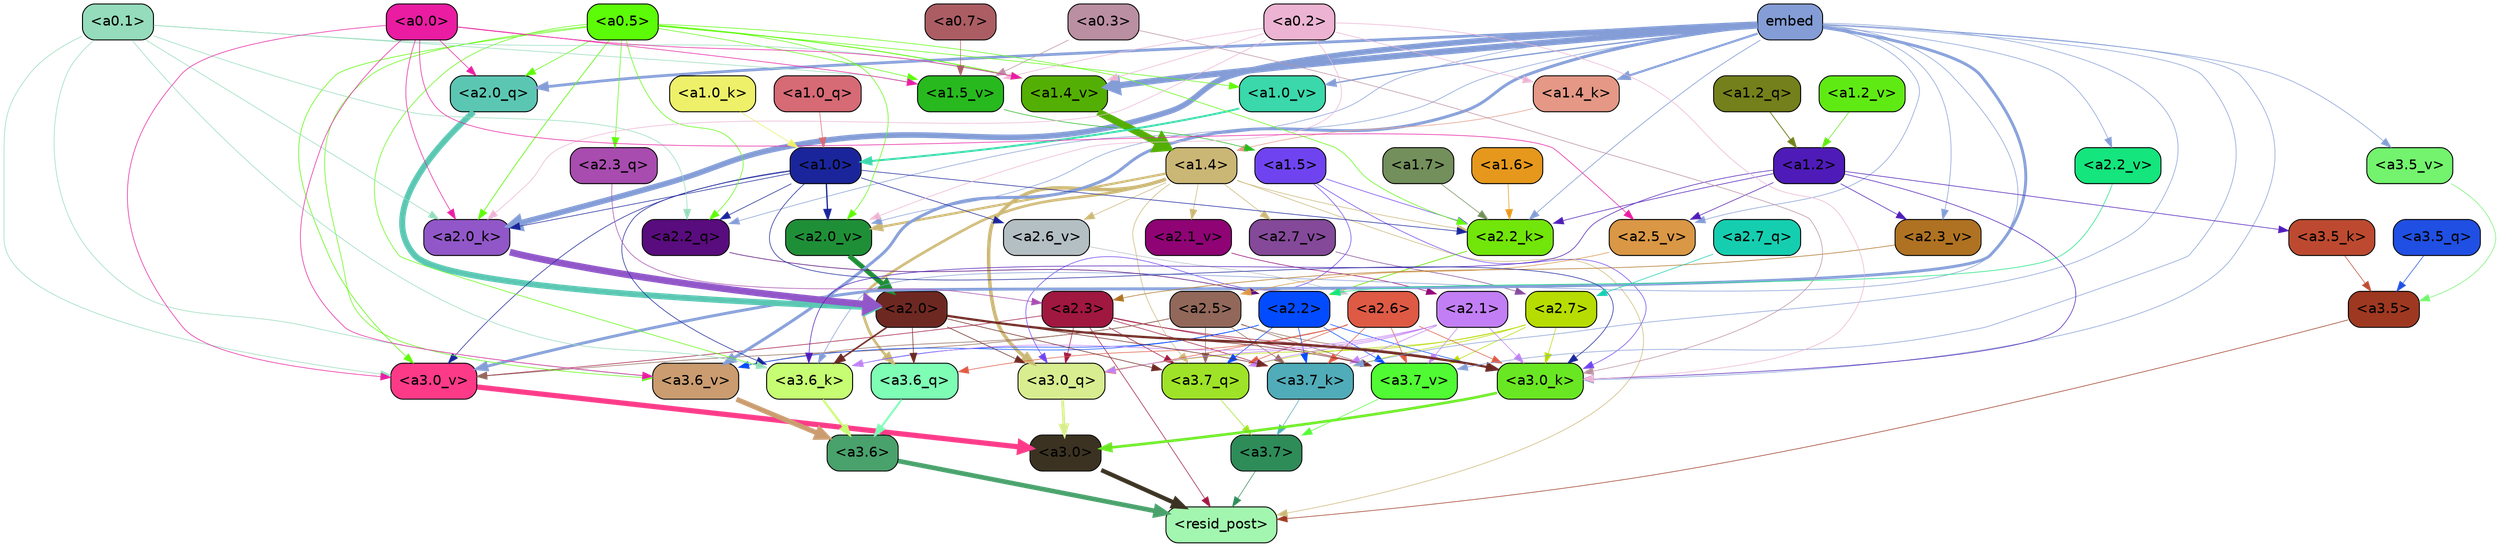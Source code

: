 strict digraph "" {
	graph [bgcolor=transparent,
		layout=dot,
		overlap=false,
		splines=true
	];
	"<a3.7>"	[color=black,
		fillcolor="#2e8c59",
		fontname=Helvetica,
		shape=box,
		style="filled, rounded"];
	"<resid_post>"	[color=black,
		fillcolor="#a3f6af",
		fontname=Helvetica,
		shape=box,
		style="filled, rounded"];
	"<a3.7>" -> "<resid_post>"	[color="#2e8c59",
		penwidth=0.6];
	"<a3.6>"	[color=black,
		fillcolor="#49a16b",
		fontname=Helvetica,
		shape=box,
		style="filled, rounded"];
	"<a3.6>" -> "<resid_post>"	[color="#49a16b",
		penwidth=4.6696330308914185];
	"<a3.5>"	[color=black,
		fillcolor="#9e3820",
		fontname=Helvetica,
		shape=box,
		style="filled, rounded"];
	"<a3.5>" -> "<resid_post>"	[color="#9e3820",
		penwidth=0.6];
	"<a3.0>"	[color=black,
		fillcolor="#3b3222",
		fontname=Helvetica,
		shape=box,
		style="filled, rounded"];
	"<a3.0>" -> "<resid_post>"	[color="#3b3222",
		penwidth=4.282557368278503];
	"<a2.3>"	[color=black,
		fillcolor="#a01740",
		fontname=Helvetica,
		shape=box,
		style="filled, rounded"];
	"<a2.3>" -> "<resid_post>"	[color="#a01740",
		penwidth=0.6];
	"<a3.7_q>"	[color=black,
		fillcolor="#9fe328",
		fontname=Helvetica,
		shape=box,
		style="filled, rounded"];
	"<a2.3>" -> "<a3.7_q>"	[color="#a01740",
		penwidth=0.6];
	"<a3.0_q>"	[color=black,
		fillcolor="#d8ed90",
		fontname=Helvetica,
		shape=box,
		style="filled, rounded"];
	"<a2.3>" -> "<a3.0_q>"	[color="#a01740",
		penwidth=0.6];
	"<a3.7_k>"	[color=black,
		fillcolor="#50acb8",
		fontname=Helvetica,
		shape=box,
		style="filled, rounded"];
	"<a2.3>" -> "<a3.7_k>"	[color="#a01740",
		penwidth=0.6];
	"<a3.0_k>"	[color=black,
		fillcolor="#6ae723",
		fontname=Helvetica,
		shape=box,
		style="filled, rounded"];
	"<a2.3>" -> "<a3.0_k>"	[color="#a01740",
		penwidth=0.6];
	"<a3.7_v>"	[color=black,
		fillcolor="#51fb34",
		fontname=Helvetica,
		shape=box,
		style="filled, rounded"];
	"<a2.3>" -> "<a3.7_v>"	[color="#a01740",
		penwidth=0.6];
	"<a3.0_v>"	[color=black,
		fillcolor="#fd3a88",
		fontname=Helvetica,
		shape=box,
		style="filled, rounded"];
	"<a2.3>" -> "<a3.0_v>"	[color="#a01740",
		penwidth=0.6];
	"<a1.4>"	[color=black,
		fillcolor="#cbb775",
		fontname=Helvetica,
		shape=box,
		style="filled, rounded"];
	"<a1.4>" -> "<resid_post>"	[color="#cbb775",
		penwidth=0.6];
	"<a1.4>" -> "<a3.7_q>"	[color="#cbb775",
		penwidth=0.6];
	"<a3.6_q>"	[color=black,
		fillcolor="#7efdb5",
		fontname=Helvetica,
		shape=box,
		style="filled, rounded"];
	"<a1.4>" -> "<a3.6_q>"	[color="#cbb775",
		penwidth=2.6073555648326874];
	"<a1.4>" -> "<a3.0_q>"	[color="#cbb775",
		penwidth=3.4971605762839317];
	"<a2.2_k>"	[color=black,
		fillcolor="#72e50a",
		fontname=Helvetica,
		shape=box,
		style="filled, rounded"];
	"<a1.4>" -> "<a2.2_k>"	[color="#cbb775",
		penwidth=0.6];
	"<a2.7_v>"	[color=black,
		fillcolor="#844999",
		fontname=Helvetica,
		shape=box,
		style="filled, rounded"];
	"<a1.4>" -> "<a2.7_v>"	[color="#cbb775",
		penwidth=0.6];
	"<a2.6_v>"	[color=black,
		fillcolor="#b4bfc4",
		fontname=Helvetica,
		shape=box,
		style="filled, rounded"];
	"<a1.4>" -> "<a2.6_v>"	[color="#cbb775",
		penwidth=0.6];
	"<a2.1_v>"	[color=black,
		fillcolor="#8f0375",
		fontname=Helvetica,
		shape=box,
		style="filled, rounded"];
	"<a1.4>" -> "<a2.1_v>"	[color="#cbb775",
		penwidth=0.6];
	"<a2.0_v>"	[color=black,
		fillcolor="#1f8f37",
		fontname=Helvetica,
		shape=box,
		style="filled, rounded"];
	"<a1.4>" -> "<a2.0_v>"	[color="#cbb775",
		penwidth=2.268670678138733];
	"<a3.7_q>" -> "<a3.7>"	[color="#9fe328",
		penwidth=0.6];
	"<a3.6_q>" -> "<a3.6>"	[color="#7efdb5",
		penwidth=2.03758105635643];
	"<a3.5_q>"	[color=black,
		fillcolor="#204fe3",
		fontname=Helvetica,
		shape=box,
		style="filled, rounded"];
	"<a3.5_q>" -> "<a3.5>"	[color="#204fe3",
		penwidth=0.6];
	"<a3.0_q>" -> "<a3.0>"	[color="#d8ed90",
		penwidth=2.8638100624084473];
	"<a3.7_k>" -> "<a3.7>"	[color="#50acb8",
		penwidth=0.6];
	"<a3.6_k>"	[color=black,
		fillcolor="#c6fd73",
		fontname=Helvetica,
		shape=box,
		style="filled, rounded"];
	"<a3.6_k>" -> "<a3.6>"	[color="#c6fd73",
		penwidth=2.174198240041733];
	"<a3.5_k>"	[color=black,
		fillcolor="#bd4a30",
		fontname=Helvetica,
		shape=box,
		style="filled, rounded"];
	"<a3.5_k>" -> "<a3.5>"	[color="#bd4a30",
		penwidth=0.6];
	"<a3.0_k>" -> "<a3.0>"	[color="#6ae723",
		penwidth=2.6274144649505615];
	"<a3.7_v>" -> "<a3.7>"	[color="#51fb34",
		penwidth=0.6];
	"<a3.6_v>"	[color=black,
		fillcolor="#ca9c70",
		fontname=Helvetica,
		shape=box,
		style="filled, rounded"];
	"<a3.6_v>" -> "<a3.6>"	[color="#ca9c70",
		penwidth=5.002329230308533];
	"<a3.5_v>"	[color=black,
		fillcolor="#73f36e",
		fontname=Helvetica,
		shape=box,
		style="filled, rounded"];
	"<a3.5_v>" -> "<a3.5>"	[color="#73f36e",
		penwidth=0.6];
	"<a3.0_v>" -> "<a3.0>"	[color="#fd3a88",
		penwidth=5.188832879066467];
	"<a2.7>"	[color=black,
		fillcolor="#b7dc01",
		fontname=Helvetica,
		shape=box,
		style="filled, rounded"];
	"<a2.7>" -> "<a3.7_q>"	[color="#b7dc01",
		penwidth=0.6];
	"<a2.7>" -> "<a3.0_q>"	[color="#b7dc01",
		penwidth=0.6];
	"<a2.7>" -> "<a3.7_k>"	[color="#b7dc01",
		penwidth=0.6];
	"<a2.7>" -> "<a3.0_k>"	[color="#b7dc01",
		penwidth=0.6];
	"<a2.7>" -> "<a3.7_v>"	[color="#b7dc01",
		penwidth=0.6];
	"<a2.6>"	[color=black,
		fillcolor="#de5a44",
		fontname=Helvetica,
		shape=box,
		style="filled, rounded"];
	"<a2.6>" -> "<a3.7_q>"	[color="#de5a44",
		penwidth=0.6];
	"<a2.6>" -> "<a3.6_q>"	[color="#de5a44",
		penwidth=0.6];
	"<a2.6>" -> "<a3.0_q>"	[color="#de5a44",
		penwidth=0.6];
	"<a2.6>" -> "<a3.7_k>"	[color="#de5a44",
		penwidth=0.6];
	"<a2.6>" -> "<a3.0_k>"	[color="#de5a44",
		penwidth=0.6];
	"<a2.6>" -> "<a3.7_v>"	[color="#de5a44",
		penwidth=0.6];
	"<a2.5>"	[color=black,
		fillcolor="#92685a",
		fontname=Helvetica,
		shape=box,
		style="filled, rounded"];
	"<a2.5>" -> "<a3.7_q>"	[color="#92685a",
		penwidth=0.6];
	"<a2.5>" -> "<a3.7_k>"	[color="#92685a",
		penwidth=0.6];
	"<a2.5>" -> "<a3.0_k>"	[color="#92685a",
		penwidth=0.6];
	"<a2.5>" -> "<a3.7_v>"	[color="#92685a",
		penwidth=0.6];
	"<a2.5>" -> "<a3.6_v>"	[color="#92685a",
		penwidth=0.6];
	"<a2.5>" -> "<a3.0_v>"	[color="#92685a",
		penwidth=0.6];
	"<a2.2>"	[color=black,
		fillcolor="#034bff",
		fontname=Helvetica,
		shape=box,
		style="filled, rounded"];
	"<a2.2>" -> "<a3.7_q>"	[color="#034bff",
		penwidth=0.6];
	"<a2.2>" -> "<a3.7_k>"	[color="#034bff",
		penwidth=0.6];
	"<a2.2>" -> "<a3.6_k>"	[color="#034bff",
		penwidth=0.6];
	"<a2.2>" -> "<a3.0_k>"	[color="#034bff",
		penwidth=0.6];
	"<a2.2>" -> "<a3.7_v>"	[color="#034bff",
		penwidth=0.6];
	"<a2.2>" -> "<a3.6_v>"	[color="#034bff",
		penwidth=0.6];
	"<a2.1>"	[color=black,
		fillcolor="#c27ff5",
		fontname=Helvetica,
		shape=box,
		style="filled, rounded"];
	"<a2.1>" -> "<a3.7_q>"	[color="#c27ff5",
		penwidth=0.6];
	"<a2.1>" -> "<a3.0_q>"	[color="#c27ff5",
		penwidth=0.6];
	"<a2.1>" -> "<a3.7_k>"	[color="#c27ff5",
		penwidth=0.6];
	"<a2.1>" -> "<a3.6_k>"	[color="#c27ff5",
		penwidth=0.6];
	"<a2.1>" -> "<a3.0_k>"	[color="#c27ff5",
		penwidth=0.6];
	"<a2.1>" -> "<a3.7_v>"	[color="#c27ff5",
		penwidth=0.6];
	"<a2.0>"	[color=black,
		fillcolor="#6e2822",
		fontname=Helvetica,
		shape=box,
		style="filled, rounded"];
	"<a2.0>" -> "<a3.7_q>"	[color="#6e2822",
		penwidth=0.6];
	"<a2.0>" -> "<a3.6_q>"	[color="#6e2822",
		penwidth=0.6];
	"<a2.0>" -> "<a3.0_q>"	[color="#6e2822",
		penwidth=0.6];
	"<a2.0>" -> "<a3.7_k>"	[color="#6e2822",
		penwidth=0.6];
	"<a2.0>" -> "<a3.6_k>"	[color="#6e2822",
		penwidth=1.5568191409111023];
	"<a2.0>" -> "<a3.0_k>"	[color="#6e2822",
		penwidth=2.270527422428131];
	"<a2.0>" -> "<a3.7_v>"	[color="#6e2822",
		penwidth=0.6];
	"<a1.5>"	[color=black,
		fillcolor="#6f44f0",
		fontname=Helvetica,
		shape=box,
		style="filled, rounded"];
	"<a1.5>" -> "<a3.0_q>"	[color="#6f44f0",
		penwidth=0.6];
	"<a1.5>" -> "<a3.0_k>"	[color="#6f44f0",
		penwidth=0.6];
	"<a1.5>" -> "<a2.2_k>"	[color="#6f44f0",
		penwidth=0.6];
	embed	[color=black,
		fillcolor="#849dd6",
		fontname=Helvetica,
		shape=box,
		style="filled, rounded"];
	embed -> "<a3.7_k>"	[color="#849dd6",
		penwidth=0.6];
	embed -> "<a3.6_k>"	[color="#849dd6",
		penwidth=0.6];
	embed -> "<a3.0_k>"	[color="#849dd6",
		penwidth=0.6];
	embed -> "<a3.7_v>"	[color="#849dd6",
		penwidth=0.6];
	embed -> "<a3.6_v>"	[color="#849dd6",
		penwidth=2.9588699340820312];
	embed -> "<a3.5_v>"	[color="#849dd6",
		penwidth=0.6];
	embed -> "<a3.0_v>"	[color="#849dd6",
		penwidth=2.8686431646347046];
	"<a2.2_q>"	[color=black,
		fillcolor="#590c7d",
		fontname=Helvetica,
		shape=box,
		style="filled, rounded"];
	embed -> "<a2.2_q>"	[color="#849dd6",
		penwidth=0.6];
	"<a2.0_q>"	[color=black,
		fillcolor="#5bc7b3",
		fontname=Helvetica,
		shape=box,
		style="filled, rounded"];
	embed -> "<a2.0_q>"	[color="#849dd6",
		penwidth=2.7617180347442627];
	embed -> "<a2.2_k>"	[color="#849dd6",
		penwidth=0.67606520652771];
	"<a2.0_k>"	[color=black,
		fillcolor="#9157c8",
		fontname=Helvetica,
		shape=box,
		style="filled, rounded"];
	embed -> "<a2.0_k>"	[color="#849dd6",
		penwidth=5.615107178688049];
	"<a2.5_v>"	[color=black,
		fillcolor="#da9745",
		fontname=Helvetica,
		shape=box,
		style="filled, rounded"];
	embed -> "<a2.5_v>"	[color="#849dd6",
		penwidth=0.6];
	"<a2.3_v>"	[color=black,
		fillcolor="#af7222",
		fontname=Helvetica,
		shape=box,
		style="filled, rounded"];
	embed -> "<a2.3_v>"	[color="#849dd6",
		penwidth=0.6];
	"<a2.2_v>"	[color=black,
		fillcolor="#14e57c",
		fontname=Helvetica,
		shape=box,
		style="filled, rounded"];
	embed -> "<a2.2_v>"	[color="#849dd6",
		penwidth=0.6];
	embed -> "<a2.0_v>"	[color="#849dd6",
		penwidth=0.6];
	"<a1.4_k>"	[color=black,
		fillcolor="#e49885",
		fontname=Helvetica,
		shape=box,
		style="filled, rounded"];
	embed -> "<a1.4_k>"	[color="#849dd6",
		penwidth=2.1468217372894287];
	"<a1.4_v>"	[color=black,
		fillcolor="#54af04",
		fontname=Helvetica,
		shape=box,
		style="filled, rounded"];
	embed -> "<a1.4_v>"	[color="#849dd6",
		penwidth=6.189999580383301];
	"<a1.0_v>"	[color=black,
		fillcolor="#3ad8aa",
		fontname=Helvetica,
		shape=box,
		style="filled, rounded"];
	embed -> "<a1.0_v>"	[color="#849dd6",
		penwidth=1.3123979568481445];
	"<a1.2>"	[color=black,
		fillcolor="#4e1bb8",
		fontname=Helvetica,
		shape=box,
		style="filled, rounded"];
	"<a1.2>" -> "<a3.6_k>"	[color="#4e1bb8",
		penwidth=0.6];
	"<a1.2>" -> "<a3.5_k>"	[color="#4e1bb8",
		penwidth=0.6];
	"<a1.2>" -> "<a3.0_k>"	[color="#4e1bb8",
		penwidth=0.6];
	"<a1.2>" -> "<a2.2_k>"	[color="#4e1bb8",
		penwidth=0.6];
	"<a1.2>" -> "<a2.5_v>"	[color="#4e1bb8",
		penwidth=0.6];
	"<a1.2>" -> "<a2.3_v>"	[color="#4e1bb8",
		penwidth=0.6];
	"<a1.0>"	[color=black,
		fillcolor="#1a259b",
		fontname=Helvetica,
		shape=box,
		style="filled, rounded"];
	"<a1.0>" -> "<a3.6_k>"	[color="#1a259b",
		penwidth=0.6];
	"<a1.0>" -> "<a3.0_k>"	[color="#1a259b",
		penwidth=0.6];
	"<a1.0>" -> "<a3.0_v>"	[color="#1a259b",
		penwidth=0.6];
	"<a1.0>" -> "<a2.2_q>"	[color="#1a259b",
		penwidth=0.6];
	"<a1.0>" -> "<a2.2_k>"	[color="#1a259b",
		penwidth=0.6];
	"<a1.0>" -> "<a2.0_k>"	[color="#1a259b",
		penwidth=0.6];
	"<a1.0>" -> "<a2.6_v>"	[color="#1a259b",
		penwidth=0.6];
	"<a1.0>" -> "<a2.0_v>"	[color="#1a259b",
		penwidth=1.27996826171875];
	"<a0.5>"	[color=black,
		fillcolor="#5cfb07",
		fontname=Helvetica,
		shape=box,
		style="filled, rounded"];
	"<a0.5>" -> "<a3.6_k>"	[color="#5cfb07",
		penwidth=0.6];
	"<a0.5>" -> "<a3.6_v>"	[color="#5cfb07",
		penwidth=0.6];
	"<a0.5>" -> "<a3.0_v>"	[color="#5cfb07",
		penwidth=0.6421224474906921];
	"<a2.3_q>"	[color=black,
		fillcolor="#a84caf",
		fontname=Helvetica,
		shape=box,
		style="filled, rounded"];
	"<a0.5>" -> "<a2.3_q>"	[color="#5cfb07",
		penwidth=0.6];
	"<a0.5>" -> "<a2.2_q>"	[color="#5cfb07",
		penwidth=0.6];
	"<a0.5>" -> "<a2.0_q>"	[color="#5cfb07",
		penwidth=0.6];
	"<a0.5>" -> "<a2.2_k>"	[color="#5cfb07",
		penwidth=0.6];
	"<a0.5>" -> "<a2.0_k>"	[color="#5cfb07",
		penwidth=0.7151575088500977];
	"<a0.5>" -> "<a2.0_v>"	[color="#5cfb07",
		penwidth=0.6];
	"<a1.5_v>"	[color=black,
		fillcolor="#27b91e",
		fontname=Helvetica,
		shape=box,
		style="filled, rounded"];
	"<a0.5>" -> "<a1.5_v>"	[color="#5cfb07",
		penwidth=0.6];
	"<a0.5>" -> "<a1.4_v>"	[color="#5cfb07",
		penwidth=0.8927993774414062];
	"<a0.5>" -> "<a1.0_v>"	[color="#5cfb07",
		penwidth=0.6];
	"<a0.1>"	[color=black,
		fillcolor="#94dcbb",
		fontname=Helvetica,
		shape=box,
		style="filled, rounded"];
	"<a0.1>" -> "<a3.6_k>"	[color="#94dcbb",
		penwidth=0.6];
	"<a0.1>" -> "<a3.6_v>"	[color="#94dcbb",
		penwidth=0.6];
	"<a0.1>" -> "<a3.0_v>"	[color="#94dcbb",
		penwidth=0.6];
	"<a0.1>" -> "<a2.2_q>"	[color="#94dcbb",
		penwidth=0.6];
	"<a0.1>" -> "<a2.0_k>"	[color="#94dcbb",
		penwidth=0.6];
	"<a0.1>" -> "<a1.5_v>"	[color="#94dcbb",
		penwidth=0.6];
	"<a0.1>" -> "<a1.4_v>"	[color="#94dcbb",
		penwidth=0.6];
	"<a0.3>"	[color=black,
		fillcolor="#ba8fa1",
		fontname=Helvetica,
		shape=box,
		style="filled, rounded"];
	"<a0.3>" -> "<a3.0_k>"	[color="#ba8fa1",
		penwidth=0.6];
	"<a0.3>" -> "<a1.5_v>"	[color="#ba8fa1",
		penwidth=0.6];
	"<a0.2>"	[color=black,
		fillcolor="#ecb3d2",
		fontname=Helvetica,
		shape=box,
		style="filled, rounded"];
	"<a0.2>" -> "<a3.0_k>"	[color="#ecb3d2",
		penwidth=0.6];
	"<a0.2>" -> "<a2.0_k>"	[color="#ecb3d2",
		penwidth=0.6];
	"<a0.2>" -> "<a2.0_v>"	[color="#ecb3d2",
		penwidth=0.6];
	"<a0.2>" -> "<a1.4_k>"	[color="#ecb3d2",
		penwidth=0.6];
	"<a0.2>" -> "<a1.5_v>"	[color="#ecb3d2",
		penwidth=0.6];
	"<a0.2>" -> "<a1.4_v>"	[color="#ecb3d2",
		penwidth=0.6];
	"<a0.0>"	[color=black,
		fillcolor="#e91ca2",
		fontname=Helvetica,
		shape=box,
		style="filled, rounded"];
	"<a0.0>" -> "<a3.6_v>"	[color="#e91ca2",
		penwidth=0.6];
	"<a0.0>" -> "<a3.0_v>"	[color="#e91ca2",
		penwidth=0.6];
	"<a0.0>" -> "<a2.0_q>"	[color="#e91ca2",
		penwidth=0.6];
	"<a0.0>" -> "<a2.0_k>"	[color="#e91ca2",
		penwidth=0.6];
	"<a0.0>" -> "<a2.5_v>"	[color="#e91ca2",
		penwidth=0.6];
	"<a0.0>" -> "<a1.5_v>"	[color="#e91ca2",
		penwidth=0.6];
	"<a0.0>" -> "<a1.4_v>"	[color="#e91ca2",
		penwidth=0.6];
	"<a2.7_q>"	[color=black,
		fillcolor="#15ceb0",
		fontname=Helvetica,
		shape=box,
		style="filled, rounded"];
	"<a2.7_q>" -> "<a2.7>"	[color="#15ceb0",
		penwidth=0.6];
	"<a2.3_q>" -> "<a2.3>"	[color="#a84caf",
		penwidth=0.6];
	"<a2.2_q>" -> "<a2.2>"	[color="#590c7d",
		penwidth=0.6340763568878174];
	"<a2.0_q>" -> "<a2.0>"	[color="#5bc7b3",
		penwidth=6.0160088539123535];
	"<a2.2_k>" -> "<a2.2>"	[color="#72e50a",
		penwidth=0.7764816284179688];
	"<a2.0_k>" -> "<a2.0>"	[color="#9157c8",
		penwidth=6.773025274276733];
	"<a2.7_v>" -> "<a2.7>"	[color="#844999",
		penwidth=0.6];
	"<a2.6_v>" -> "<a2.6>"	[color="#b4bfc4",
		penwidth=0.6];
	"<a2.5_v>" -> "<a2.5>"	[color="#da9745",
		penwidth=0.6];
	"<a2.3_v>" -> "<a2.3>"	[color="#af7222",
		penwidth=0.6];
	"<a2.2_v>" -> "<a2.2>"	[color="#14e57c",
		penwidth=0.6];
	"<a2.1_v>" -> "<a2.1>"	[color="#8f0375",
		penwidth=0.6];
	"<a2.0_v>" -> "<a2.0>"	[color="#1f8f37",
		penwidth=4.906715989112854];
	"<a1.7>"	[color=black,
		fillcolor="#738f5b",
		fontname=Helvetica,
		shape=box,
		style="filled, rounded"];
	"<a1.7>" -> "<a2.2_k>"	[color="#738f5b",
		penwidth=0.6];
	"<a1.6>"	[color=black,
		fillcolor="#e6981c",
		fontname=Helvetica,
		shape=box,
		style="filled, rounded"];
	"<a1.6>" -> "<a2.2_k>"	[color="#e6981c",
		penwidth=0.6];
	"<a1.2_q>"	[color=black,
		fillcolor="#73801b",
		fontname=Helvetica,
		shape=box,
		style="filled, rounded"];
	"<a1.2_q>" -> "<a1.2>"	[color="#73801b",
		penwidth=0.836545467376709];
	"<a1.0_q>"	[color=black,
		fillcolor="#d66a75",
		fontname=Helvetica,
		shape=box,
		style="filled, rounded"];
	"<a1.0_q>" -> "<a1.0>"	[color="#d66a75",
		penwidth=0.6];
	"<a1.4_k>" -> "<a1.4>"	[color="#e49885",
		penwidth=0.6];
	"<a1.0_k>"	[color=black,
		fillcolor="#edf068",
		fontname=Helvetica,
		shape=box,
		style="filled, rounded"];
	"<a1.0_k>" -> "<a1.0>"	[color="#edf068",
		penwidth=0.6];
	"<a1.5_v>" -> "<a1.5>"	[color="#27b91e",
		penwidth=0.6];
	"<a1.4_v>" -> "<a1.4>"	[color="#54af04",
		penwidth=7.093163728713989];
	"<a1.2_v>"	[color=black,
		fillcolor="#60ea14",
		fontname=Helvetica,
		shape=box,
		style="filled, rounded"];
	"<a1.2_v>" -> "<a1.2>"	[color="#60ea14",
		penwidth=0.6];
	"<a1.0_v>" -> "<a1.0>"	[color="#3ad8aa",
		penwidth=1.9666723012924194];
	"<a0.7>"	[color=black,
		fillcolor="#ac5d64",
		fontname=Helvetica,
		shape=box,
		style="filled, rounded"];
	"<a0.7>" -> "<a1.5_v>"	[color="#ac5d64",
		penwidth=0.6];
}
